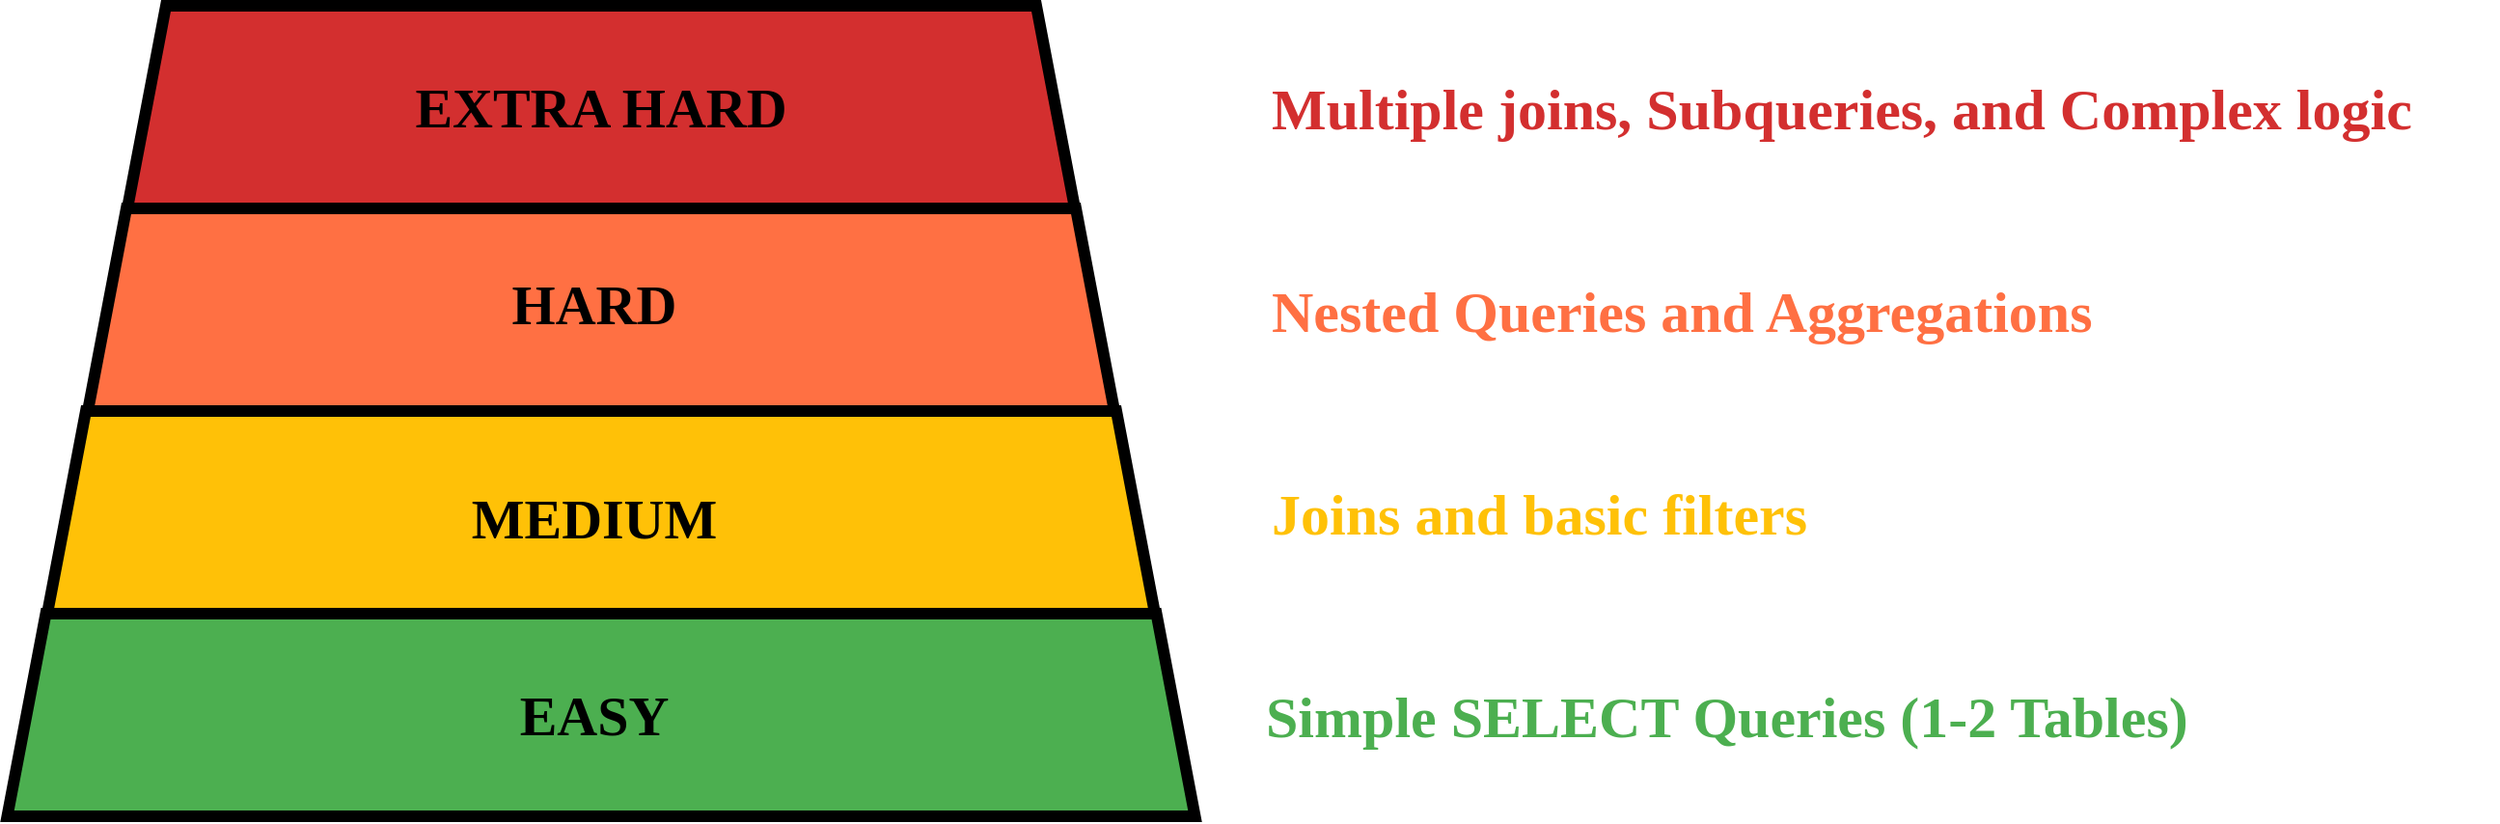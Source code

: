 <mxfile version="26.1.0">
  <diagram name="Page-1" id="n7__hCrfG5DC5Ku9zr1v">
    <mxGraphModel dx="388" dy="908" grid="0" gridSize="10" guides="1" tooltips="1" connect="1" arrows="1" fold="1" page="0" pageScale="1" pageWidth="850" pageHeight="1100" math="0" shadow="0">
      <root>
        <mxCell id="0" />
        <mxCell id="1" parent="0" />
        <mxCell id="Qr1JOp2wo45q5XIkynsa-15" value="" style="shape=trapezoid;perimeter=trapezoidPerimeter;whiteSpace=wrap;html=1;fixedSize=1;strokeWidth=6;fillColor=#D32F2F;" vertex="1" parent="1">
          <mxGeometry x="1431" y="226" width="491" height="105" as="geometry" />
        </mxCell>
        <mxCell id="Qr1JOp2wo45q5XIkynsa-16" value="" style="shape=trapezoid;perimeter=trapezoidPerimeter;whiteSpace=wrap;html=1;fixedSize=1;strokeWidth=6;fillColor=#FF7043;" vertex="1" parent="1">
          <mxGeometry x="1410.5" y="331" width="532" height="105" as="geometry" />
        </mxCell>
        <mxCell id="Qr1JOp2wo45q5XIkynsa-17" value="" style="shape=trapezoid;perimeter=trapezoidPerimeter;whiteSpace=wrap;html=1;fixedSize=1;strokeWidth=6;fillColor=#FFC107;" vertex="1" parent="1">
          <mxGeometry x="1389.5" y="436" width="574" height="105" as="geometry" />
        </mxCell>
        <mxCell id="Qr1JOp2wo45q5XIkynsa-18" value="" style="shape=trapezoid;perimeter=trapezoidPerimeter;whiteSpace=wrap;html=1;fixedSize=1;strokeWidth=6;fillColor=#4CAF50;" vertex="1" parent="1">
          <mxGeometry x="1368.75" y="541" width="615.5" height="105" as="geometry" />
        </mxCell>
        <mxCell id="Qr1JOp2wo45q5XIkynsa-19" value="&lt;font face=&quot;Nunito&quot; style=&quot;font-size: 29px;&quot;&gt;&lt;b&gt;EXTRA HARD&lt;/b&gt;&lt;/font&gt;" style="text;html=1;align=center;verticalAlign=middle;whiteSpace=wrap;rounded=0;" vertex="1" parent="1">
          <mxGeometry x="1571.25" y="257" width="210.5" height="43" as="geometry" />
        </mxCell>
        <mxCell id="Qr1JOp2wo45q5XIkynsa-20" value="&lt;font data-font-src=&quot;https://fonts.googleapis.com/css?family=Nunito&quot; face=&quot;Nunito&quot; style=&quot;font-size: 29px;&quot;&gt;&lt;b&gt;HARD&lt;/b&gt;&lt;/font&gt;" style="text;html=1;align=center;verticalAlign=middle;whiteSpace=wrap;rounded=0;" vertex="1" parent="1">
          <mxGeometry x="1593.25" y="359" width="160" height="43" as="geometry" />
        </mxCell>
        <mxCell id="Qr1JOp2wo45q5XIkynsa-21" value="&lt;font face=&quot;Nunito&quot; style=&quot;font-size: 29px;&quot;&gt;&lt;b&gt;MEDIUM&lt;/b&gt;&lt;/font&gt;" style="text;html=1;align=center;verticalAlign=middle;whiteSpace=wrap;rounded=0;" vertex="1" parent="1">
          <mxGeometry x="1593.25" y="470" width="160" height="43" as="geometry" />
        </mxCell>
        <mxCell id="Qr1JOp2wo45q5XIkynsa-22" value="&lt;font data-font-src=&quot;https://fonts.googleapis.com/css?family=Nunito&quot; face=&quot;Nunito&quot; style=&quot;font-size: 29px;&quot;&gt;&lt;b&gt;EASY&lt;/b&gt;&lt;/font&gt;" style="text;html=1;align=center;verticalAlign=middle;whiteSpace=wrap;rounded=0;" vertex="1" parent="1">
          <mxGeometry x="1593.25" y="572" width="160" height="43" as="geometry" />
        </mxCell>
        <mxCell id="Qr1JOp2wo45q5XIkynsa-23" value="&lt;font style=&quot;font-size: 30px; color: rgb(76, 175, 80);&quot; face=&quot;Nunito&quot; data-font-src=&quot;https://fonts.googleapis.com/css?family=Nunito&quot;&gt;&lt;b&gt;Simple SELECT Queries (1-2 Tables)&lt;/b&gt;&lt;/font&gt;" style="text;html=1;align=left;verticalAlign=middle;whiteSpace=wrap;rounded=0;strokeWidth=3;" vertex="1" parent="1">
          <mxGeometry x="2019" y="572" width="546" height="43" as="geometry" />
        </mxCell>
        <mxCell id="Qr1JOp2wo45q5XIkynsa-24" value="&lt;font style=&quot;font-size: 30px; color: rgb(255, 193, 7);&quot; face=&quot;Nunito&quot; data-font-src=&quot;https://fonts.googleapis.com/css?family=Nunito&quot;&gt;&lt;b style=&quot;&quot;&gt;Joins and basic filters&lt;/b&gt;&lt;/font&gt;" style="text;html=1;align=left;verticalAlign=middle;whiteSpace=wrap;rounded=0;strokeWidth=3;" vertex="1" parent="1">
          <mxGeometry x="2022" y="467" width="546" height="43" as="geometry" />
        </mxCell>
        <mxCell id="Qr1JOp2wo45q5XIkynsa-25" value="&lt;font style=&quot;font-size: 30px; color: rgb(255, 112, 67);&quot; face=&quot;Nunito&quot; data-font-src=&quot;https://fonts.googleapis.com/css?family=Nunito&quot;&gt;&lt;b style=&quot;&quot;&gt;Nested Queries and Aggregations&lt;/b&gt;&lt;/font&gt;" style="text;html=1;align=left;verticalAlign=middle;whiteSpace=wrap;rounded=0;strokeWidth=3;" vertex="1" parent="1">
          <mxGeometry x="2022" y="362" width="546" height="43" as="geometry" />
        </mxCell>
        <mxCell id="Qr1JOp2wo45q5XIkynsa-26" value="&lt;font style=&quot;font-size: 30px; color: rgb(211, 47, 47);&quot; face=&quot;Nunito&quot; data-font-src=&quot;https://fonts.googleapis.com/css?family=Nunito&quot;&gt;&lt;b style=&quot;&quot;&gt;Multiple joins, Subqueries, and Complex logic&lt;/b&gt;&lt;/font&gt;" style="text;html=1;align=left;verticalAlign=middle;whiteSpace=wrap;rounded=0;strokeWidth=3;" vertex="1" parent="1">
          <mxGeometry x="2022" y="257" width="637" height="43" as="geometry" />
        </mxCell>
      </root>
    </mxGraphModel>
  </diagram>
</mxfile>
